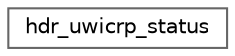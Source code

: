 digraph "Graphical Class Hierarchy"
{
 // LATEX_PDF_SIZE
  bgcolor="transparent";
  edge [fontname=Helvetica,fontsize=10,labelfontname=Helvetica,labelfontsize=10];
  node [fontname=Helvetica,fontsize=10,shape=box,height=0.2,width=0.4];
  rankdir="LR";
  Node0 [id="Node000000",label="hdr_uwicrp_status",height=0.2,width=0.4,color="grey40", fillcolor="white", style="filled",URL="$structhdr__uwicrp__status.html",tooltip="hdr_uwicrp_status describes status packets used by UWICRP"];
}
